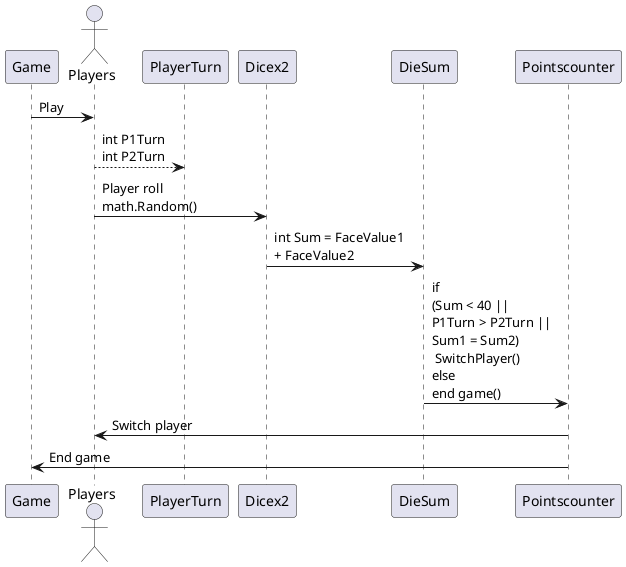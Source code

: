 @startuml
@startuml
participant Game as Foo
actor       Players       as Foo1
participant  PlayerTurn    as Foo2
participant   Dicex2 as Foo3
participant  DieSum    as Foo4
participant  Pointscounter      as Foo5

Foo -> Foo1 : Play
Foo1 --> Foo2 : int P1Turn \nint P2Turn
Foo1 -> Foo3 : Player roll\nmath.Random()
Foo3 -> Foo4 : int Sum = FaceValue1 \n+ FaceValue2
Foo4 -> Foo5 : if \n(Sum < 40 || \nP1Turn > P2Turn ||\nSum1 = Sum2)\n SwitchPlayer()\nelse\nend game()
Foo5 -> Foo1 : Switch player
Foo5 -> Foo : End game
@enduml


@enduml
